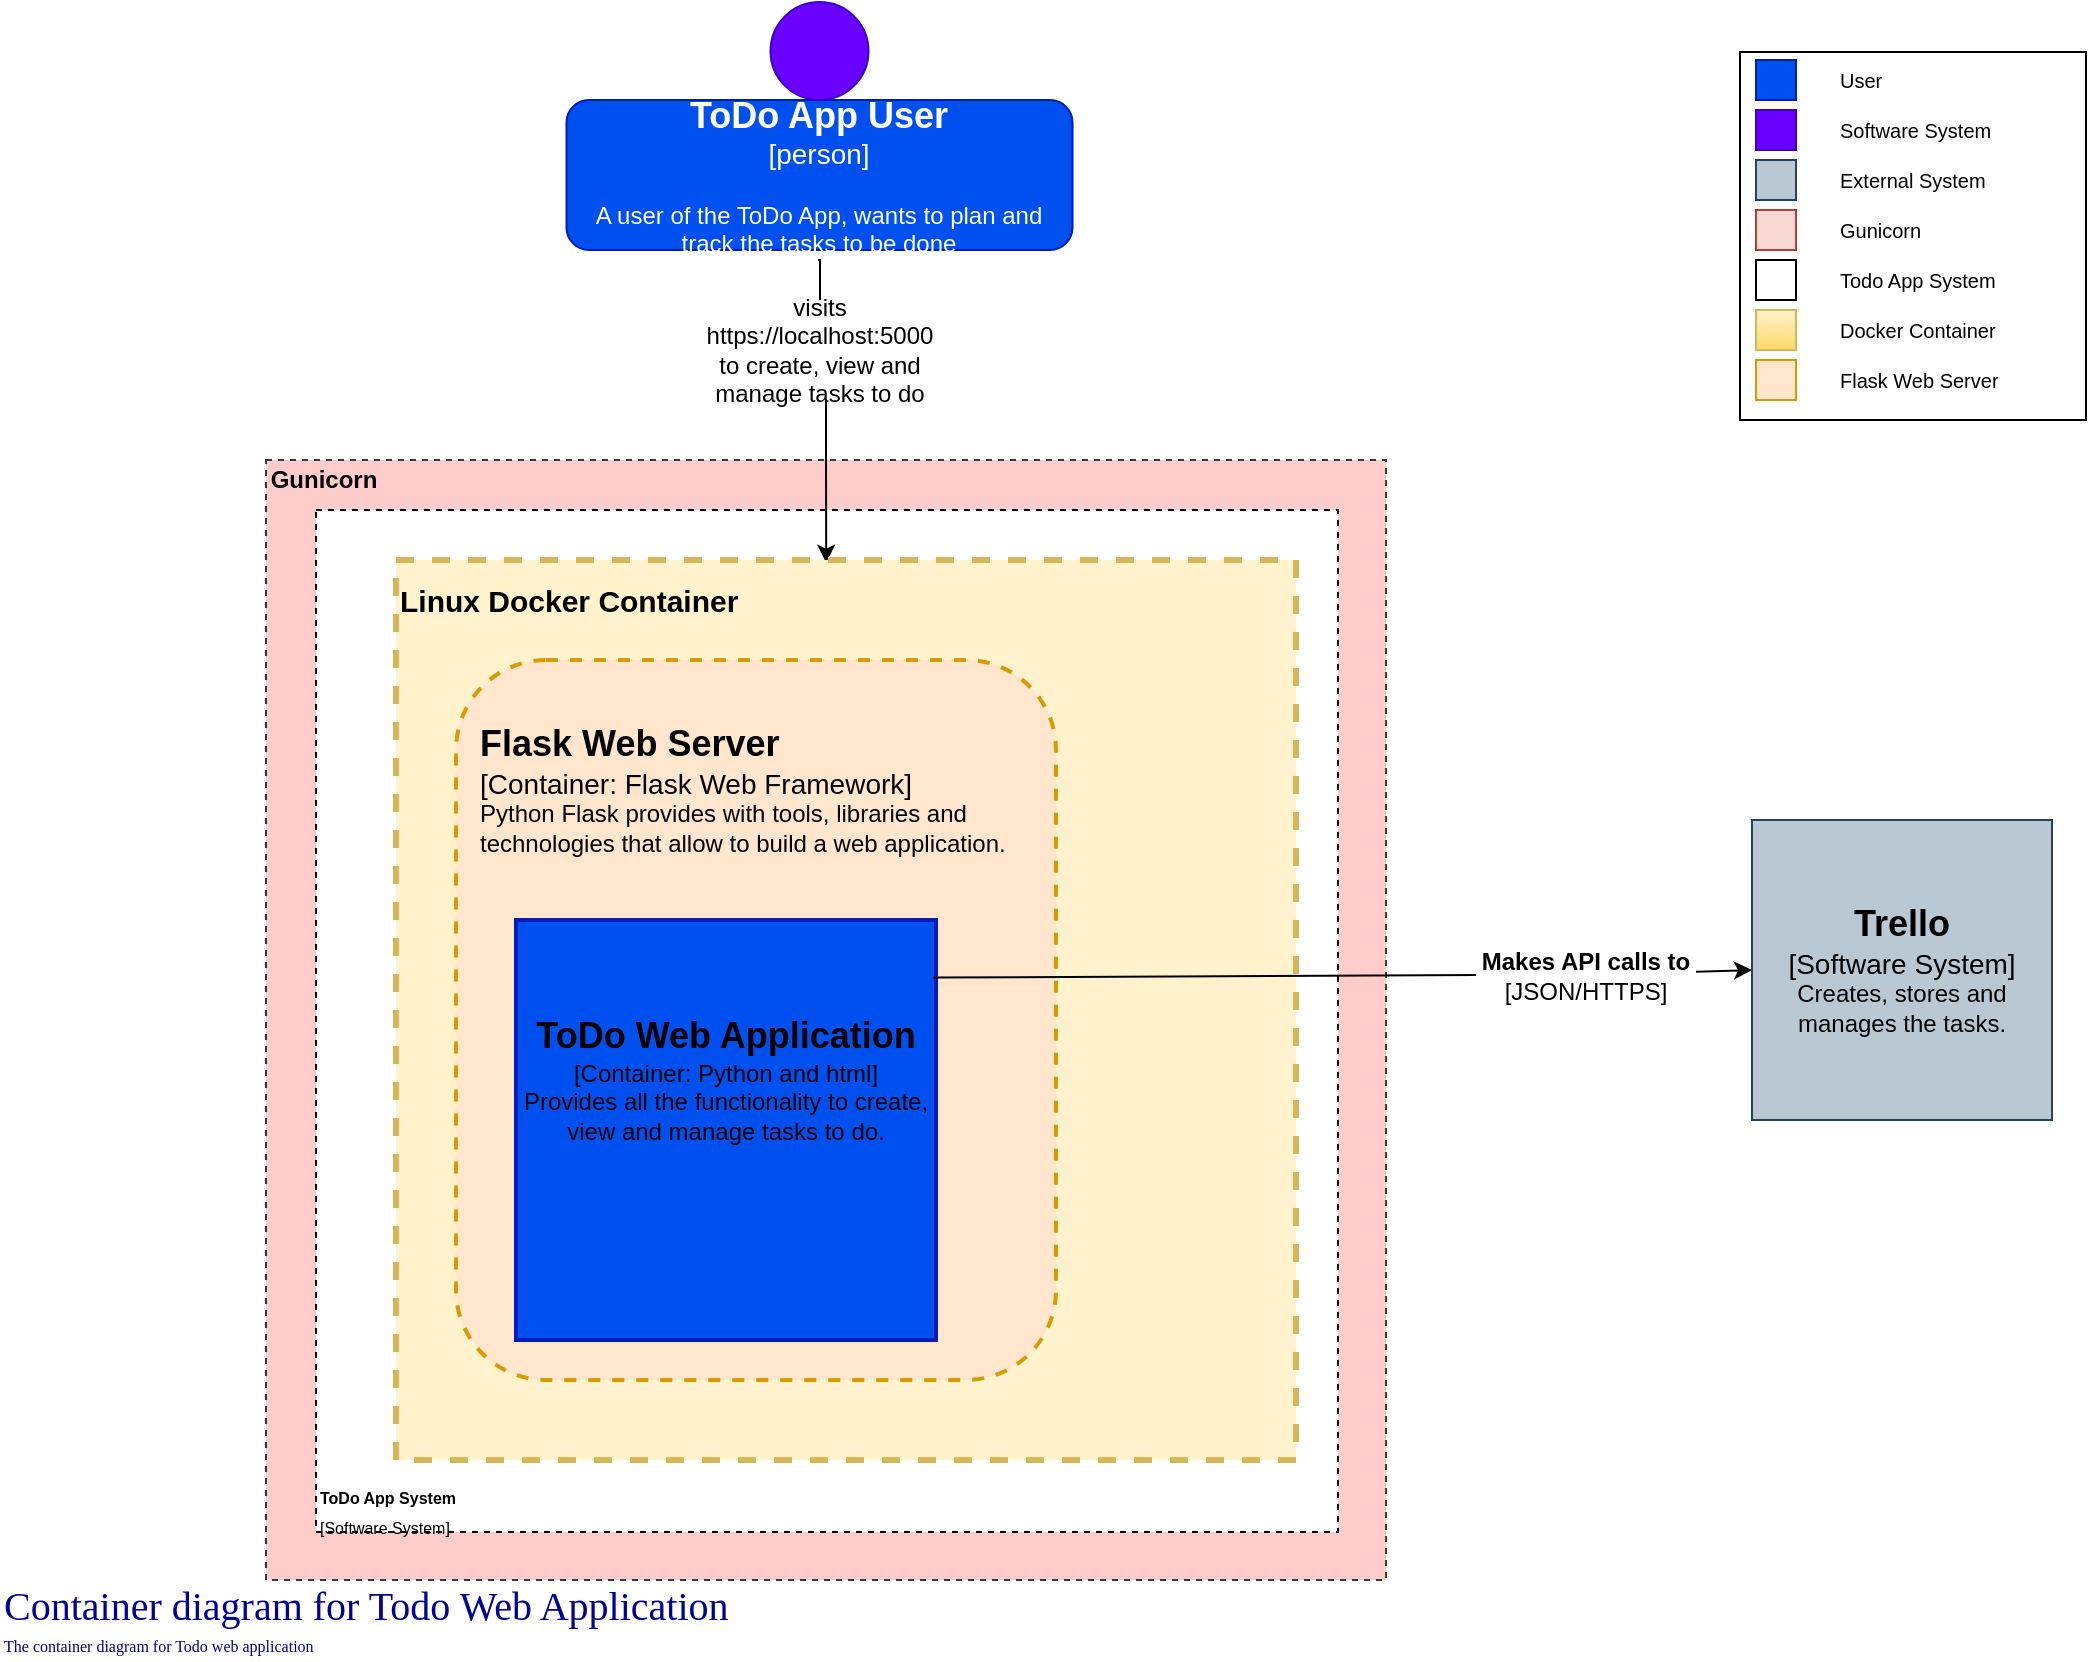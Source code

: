 <mxfile version="14.7.6" type="device"><diagram id="CoqGerCRfD4yOqdhPm_8" name="Container"><mxGraphModel dx="1022" dy="436" grid="1" gridSize="10" guides="1" tooltips="1" connect="1" arrows="1" fold="1" page="1" pageScale="1" pageWidth="1100" pageHeight="850" math="0" shadow="0"><root><mxCell id="0"/><mxCell id="1" parent="0"/><mxCell id="tZU7JDumj3tGix5n5sl7-1" value="" style="whiteSpace=wrap;html=1;aspect=fixed;strokeWidth=1;align=left;dashed=1;fillColor=#ffcccc;strokeColor=#36393d;" vertex="1" parent="1"><mxGeometry x="180" y="240" width="560" height="560" as="geometry"/></mxCell><mxCell id="IMNRNQ6R_Zj3I6lkfePI-2" value="" style="whiteSpace=wrap;html=1;aspect=fixed;strokeWidth=1;align=left;dashed=1;" parent="1" vertex="1"><mxGeometry x="205" y="265" width="511" height="511" as="geometry"/></mxCell><mxCell id="y-moojBn8g4QMKvwjBPy-13" value="" style="endArrow=classic;html=1;entryX=0;entryY=0.5;entryDx=0;entryDy=0;startArrow=none;" parent="1" source="y-moojBn8g4QMKvwjBPy-12" target="y-moojBn8g4QMKvwjBPy-1" edge="1"><mxGeometry width="50" height="50" relative="1" as="geometry"><mxPoint x="748" y="495" as="sourcePoint"/><mxPoint x="875" y="480" as="targetPoint"/></mxGeometry></mxCell><mxCell id="gohGjWVkIV1kS2zMyI6a-14" style="edgeStyle=orthogonalEdgeStyle;rounded=0;orthogonalLoop=1;jettySize=auto;html=1;entryX=0.558;entryY=0.003;entryDx=0;entryDy=0;startArrow=none;entryPerimeter=0;" parent="1" edge="1"><mxGeometry relative="1" as="geometry"><mxPoint x="460" y="210" as="sourcePoint"/><mxPoint x="460.1" y="291.35" as="targetPoint"/><Array as="points"><mxPoint x="460" y="230"/><mxPoint x="460" y="230"/></Array></mxGeometry></mxCell><mxCell id="gohGjWVkIV1kS2zMyI6a-2" value="" style="whiteSpace=wrap;html=1;aspect=fixed;dashed=1;strokeWidth=3;fillColor=#fff2cc;strokeColor=#d6b656;" parent="1" vertex="1"><mxGeometry x="245" y="290" width="450" height="450" as="geometry"/></mxCell><mxCell id="gohGjWVkIV1kS2zMyI6a-10" value="&lt;b&gt;&lt;font style=&quot;font-size: 15px&quot;&gt;Linux Docker Container&lt;/font&gt;&lt;/b&gt;" style="text;html=1;strokeColor=none;fillColor=none;align=left;verticalAlign=middle;whiteSpace=wrap;rounded=0;" parent="1" vertex="1"><mxGeometry x="245" y="300" width="240" height="20" as="geometry"/></mxCell><mxCell id="gohGjWVkIV1kS2zMyI6a-20" value="&lt;font face=&quot;Verdana&quot; color=&quot;#000099&quot;&gt;&lt;span style=&quot;font-size: 20px&quot;&gt;Container diagram for Todo Web Application&amp;nbsp;&lt;/span&gt;&lt;br&gt;&lt;/font&gt;&lt;font style=&quot;font-size: 8px&quot;&gt;&lt;font face=&quot;Verdana&quot; color=&quot;#000099&quot;&gt;The container diagram for Todo web application&lt;/font&gt;&lt;font face=&quot;Verdana&quot; color=&quot;#000099&quot;&gt;&amp;nbsp;&lt;/font&gt;&lt;/font&gt;" style="text;html=1;align=left;verticalAlign=middle;resizable=0;points=[];autosize=1;" parent="1" vertex="1"><mxGeometry x="47" y="800" width="460" height="40" as="geometry"/></mxCell><mxCell id="6QGIUZfxr6bqsESx6Qfs-1" value="&lt;b&gt;&lt;font style=&quot;font-size: 18px&quot;&gt;ToDo App User&lt;/font&gt;&lt;/b&gt;&lt;br&gt;&lt;font style=&quot;font-size: 14px&quot;&gt;[person]&lt;br&gt;&lt;/font&gt;&lt;br&gt;A user of the ToDo App, wants to plan and track the tasks to be done" style="rounded=1;whiteSpace=wrap;html=1;fillColor=#0050ef;strokeColor=#001DBC;fontColor=#ffffff;" parent="1" vertex="1"><mxGeometry x="330.25" y="60" width="253" height="75" as="geometry"/></mxCell><mxCell id="6QGIUZfxr6bqsESx6Qfs-2" value="" style="ellipse;whiteSpace=wrap;html=1;aspect=fixed;fillColor=#6a00ff;strokeColor=#3700CC;fontColor=#ffffff;" parent="1" vertex="1"><mxGeometry x="432.25" y="11" width="49" height="49" as="geometry"/></mxCell><mxCell id="y-moojBn8g4QMKvwjBPy-1" value="&lt;font&gt;&lt;b style=&quot;font-size: 18px&quot;&gt;Trello&lt;/b&gt;&lt;br&gt;&lt;font style=&quot;font-size: 14px&quot;&gt;[Software System]&lt;/font&gt;&lt;br&gt;&lt;font style=&quot;font-size: 12px&quot;&gt;Creates, stores and manages the tasks.&lt;/font&gt;&lt;br&gt;&lt;/font&gt;" style="whiteSpace=wrap;html=1;aspect=fixed;fillColor=#bac8d3;strokeColor=#23445d;" parent="1" vertex="1"><mxGeometry x="923" y="420" width="150" height="150" as="geometry"/></mxCell><mxCell id="y-moojBn8g4QMKvwjBPy-3" value="" style="edgeStyle=orthogonalEdgeStyle;rounded=0;orthogonalLoop=1;jettySize=auto;html=1;endArrow=none;" parent="1" edge="1"><mxGeometry relative="1" as="geometry"><mxPoint x="456" y="140" as="sourcePoint"/><mxPoint x="457" y="160" as="targetPoint"/></mxGeometry></mxCell><mxCell id="y-moojBn8g4QMKvwjBPy-2" value="visits https://localhost:5000 to create, view and manage tasks to do" style="text;html=1;strokeColor=none;fillColor=none;align=center;verticalAlign=middle;whiteSpace=wrap;rounded=0;" parent="1" vertex="1"><mxGeometry x="395.75" y="177" width="122" height="16" as="geometry"/></mxCell><mxCell id="y-moojBn8g4QMKvwjBPy-5" value="" style="rounded=1;whiteSpace=wrap;html=1;strokeWidth=2;align=left;dashed=1;fillColor=#ffe6cc;strokeColor=#d79b00;" parent="1" vertex="1"><mxGeometry x="275" y="340" width="300" height="360" as="geometry"/></mxCell><mxCell id="y-moojBn8g4QMKvwjBPy-7" value="&lt;font style=&quot;font-size: 18px&quot;&gt;&lt;b&gt;Flask Web Server&lt;/b&gt;&lt;/font&gt;&lt;br&gt;&lt;font style=&quot;font-size: 14px&quot;&gt;[Container: Flask Web Framework]&lt;br&gt;&lt;/font&gt;Python Flask provides with tools, libraries and technologies that allow to build a web application." style="text;html=1;strokeColor=none;fillColor=none;align=left;verticalAlign=middle;whiteSpace=wrap;rounded=0;" parent="1" vertex="1"><mxGeometry x="285" y="350" width="270" height="110" as="geometry"/></mxCell><mxCell id="y-moojBn8g4QMKvwjBPy-10" value="" style="whiteSpace=wrap;html=1;aspect=fixed;strokeWidth=2;align=left;fillColor=#0050ef;strokeColor=#001DBC;fontColor=#ffffff;" parent="1" vertex="1"><mxGeometry x="305" y="470" width="210" height="210" as="geometry"/></mxCell><mxCell id="y-moojBn8g4QMKvwjBPy-11" value="&lt;font&gt;&lt;span style=&quot;font-weight: bold ; font-size: 18px&quot;&gt;ToDo Web Application&lt;/span&gt;&lt;br&gt;&lt;font style=&quot;font-size: 12px&quot;&gt;[Container: Python and html]&lt;br&gt;&lt;/font&gt;&lt;font style=&quot;font-size: 12px&quot;&gt;Provides&amp;nbsp;all the functionality to create, view and manage tasks to do.&lt;/font&gt;&lt;br&gt;&lt;/font&gt;" style="text;html=1;strokeColor=none;fillColor=none;align=center;verticalAlign=middle;whiteSpace=wrap;rounded=0;" parent="1" vertex="1"><mxGeometry x="305" y="490" width="210" height="120" as="geometry"/></mxCell><mxCell id="y-moojBn8g4QMKvwjBPy-12" value="&lt;b&gt;Makes API calls to&lt;/b&gt;&lt;br&gt;[JSON/HTTPS]" style="text;html=1;strokeColor=none;fillColor=none;align=center;verticalAlign=middle;whiteSpace=wrap;rounded=0;" parent="1" vertex="1"><mxGeometry x="785" y="485" width="110" height="25" as="geometry"/></mxCell><mxCell id="y-moojBn8g4QMKvwjBPy-15" value="" style="endArrow=none;html=1;entryX=0;entryY=0.5;entryDx=0;entryDy=0;exitX=0.994;exitY=0.137;exitDx=0;exitDy=0;exitPerimeter=0;" parent="1" source="y-moojBn8g4QMKvwjBPy-10" target="y-moojBn8g4QMKvwjBPy-12" edge="1"><mxGeometry width="50" height="50" relative="1" as="geometry"><mxPoint x="748" y="498" as="sourcePoint"/><mxPoint x="935" y="495" as="targetPoint"/></mxGeometry></mxCell><mxCell id="IMNRNQ6R_Zj3I6lkfePI-4" value="&lt;font style=&quot;font-size: 8px&quot;&gt;&lt;b&gt;ToDo App System&lt;/b&gt;&lt;br&gt;[Software System]&lt;/font&gt;" style="text;html=1;strokeColor=none;fillColor=none;align=left;verticalAlign=middle;whiteSpace=wrap;rounded=0;" parent="1" vertex="1"><mxGeometry x="205" y="750" width="232" height="30" as="geometry"/></mxCell><mxCell id="tZU7JDumj3tGix5n5sl7-3" value="Gunicorn" style="text;html=1;strokeColor=none;fillColor=none;align=center;verticalAlign=middle;whiteSpace=wrap;rounded=0;fontSize=12;fontStyle=1" vertex="1" parent="1"><mxGeometry x="189" y="240" width="40" height="20" as="geometry"/></mxCell><mxCell id="tZU7JDumj3tGix5n5sl7-4" value="" style="rounded=0;whiteSpace=wrap;html=1;fontSize=11;align=left;" vertex="1" parent="1"><mxGeometry x="917" y="36" width="173" height="184" as="geometry"/></mxCell><mxCell id="tZU7JDumj3tGix5n5sl7-5" value="" style="whiteSpace=wrap;html=1;aspect=fixed;fillColor=#0050ef;strokeColor=#001DBC;fontColor=#ffffff;fontSize=11;" vertex="1" parent="1"><mxGeometry x="925" y="40" width="20" height="20" as="geometry"/></mxCell><mxCell id="tZU7JDumj3tGix5n5sl7-6" value="" style="whiteSpace=wrap;html=1;aspect=fixed;fillColor=#bac8d3;strokeColor=#23445d;" vertex="1" parent="1"><mxGeometry x="925" y="90" width="20" height="20" as="geometry"/></mxCell><mxCell id="tZU7JDumj3tGix5n5sl7-7" value="User" style="text;html=1;strokeColor=none;fillColor=none;align=left;verticalAlign=middle;whiteSpace=wrap;rounded=0;fontSize=10;" vertex="1" parent="1"><mxGeometry x="965" y="40" width="50" height="20" as="geometry"/></mxCell><mxCell id="tZU7JDumj3tGix5n5sl7-8" value="External System" style="text;html=1;strokeColor=none;fillColor=none;align=left;verticalAlign=middle;whiteSpace=wrap;rounded=0;fontSize=10;" vertex="1" parent="1"><mxGeometry x="965" y="90" width="80" height="20" as="geometry"/></mxCell><mxCell id="tZU7JDumj3tGix5n5sl7-9" value="Software System" style="text;html=1;strokeColor=none;fillColor=none;align=left;verticalAlign=middle;whiteSpace=wrap;rounded=0;fontSize=10;" vertex="1" parent="1"><mxGeometry x="965" y="65" width="80" height="20" as="geometry"/></mxCell><mxCell id="tZU7JDumj3tGix5n5sl7-10" value="" style="whiteSpace=wrap;html=1;aspect=fixed;fillColor=#6a00ff;strokeColor=#3700CC;fontColor=#ffffff;fontSize=11;" vertex="1" parent="1"><mxGeometry x="925" y="65" width="20" height="20" as="geometry"/></mxCell><mxCell id="tZU7JDumj3tGix5n5sl7-16" value="" style="whiteSpace=wrap;html=1;aspect=fixed;fillColor=#fad9d5;strokeColor=#ae4132;fontSize=11;" vertex="1" parent="1"><mxGeometry x="925" y="115" width="20" height="20" as="geometry"/></mxCell><mxCell id="tZU7JDumj3tGix5n5sl7-17" value="" style="whiteSpace=wrap;html=1;aspect=fixed;fillColor=#fff2cc;strokeColor=#d6b656;gradientColor=#ffd966;" vertex="1" parent="1"><mxGeometry x="925" y="165" width="20" height="20" as="geometry"/></mxCell><mxCell id="tZU7JDumj3tGix5n5sl7-18" value="Gunicorn" style="text;html=1;strokeColor=none;fillColor=none;align=left;verticalAlign=middle;whiteSpace=wrap;rounded=0;fontSize=10;" vertex="1" parent="1"><mxGeometry x="965" y="115" width="50" height="20" as="geometry"/></mxCell><mxCell id="tZU7JDumj3tGix5n5sl7-19" value="Docker Container" style="text;html=1;strokeColor=none;fillColor=none;align=left;verticalAlign=middle;whiteSpace=wrap;rounded=0;fontSize=10;" vertex="1" parent="1"><mxGeometry x="965" y="165" width="95" height="20" as="geometry"/></mxCell><mxCell id="tZU7JDumj3tGix5n5sl7-20" value="Todo App System" style="text;html=1;strokeColor=none;fillColor=none;align=left;verticalAlign=middle;whiteSpace=wrap;rounded=0;fontSize=10;" vertex="1" parent="1"><mxGeometry x="965" y="140" width="95" height="20" as="geometry"/></mxCell><mxCell id="tZU7JDumj3tGix5n5sl7-21" value="" style="whiteSpace=wrap;html=1;aspect=fixed;fontSize=11;" vertex="1" parent="1"><mxGeometry x="925" y="140" width="20" height="20" as="geometry"/></mxCell><mxCell id="tZU7JDumj3tGix5n5sl7-23" value="" style="whiteSpace=wrap;html=1;aspect=fixed;fillColor=#ffe6cc;strokeColor=#d79b00;" vertex="1" parent="1"><mxGeometry x="925" y="190" width="20" height="20" as="geometry"/></mxCell><mxCell id="tZU7JDumj3tGix5n5sl7-24" value="Flask Web Server" style="text;html=1;strokeColor=none;fillColor=none;align=left;verticalAlign=middle;whiteSpace=wrap;rounded=0;fontSize=10;" vertex="1" parent="1"><mxGeometry x="965" y="190" width="95" height="20" as="geometry"/></mxCell></root></mxGraphModel></diagram></mxfile>